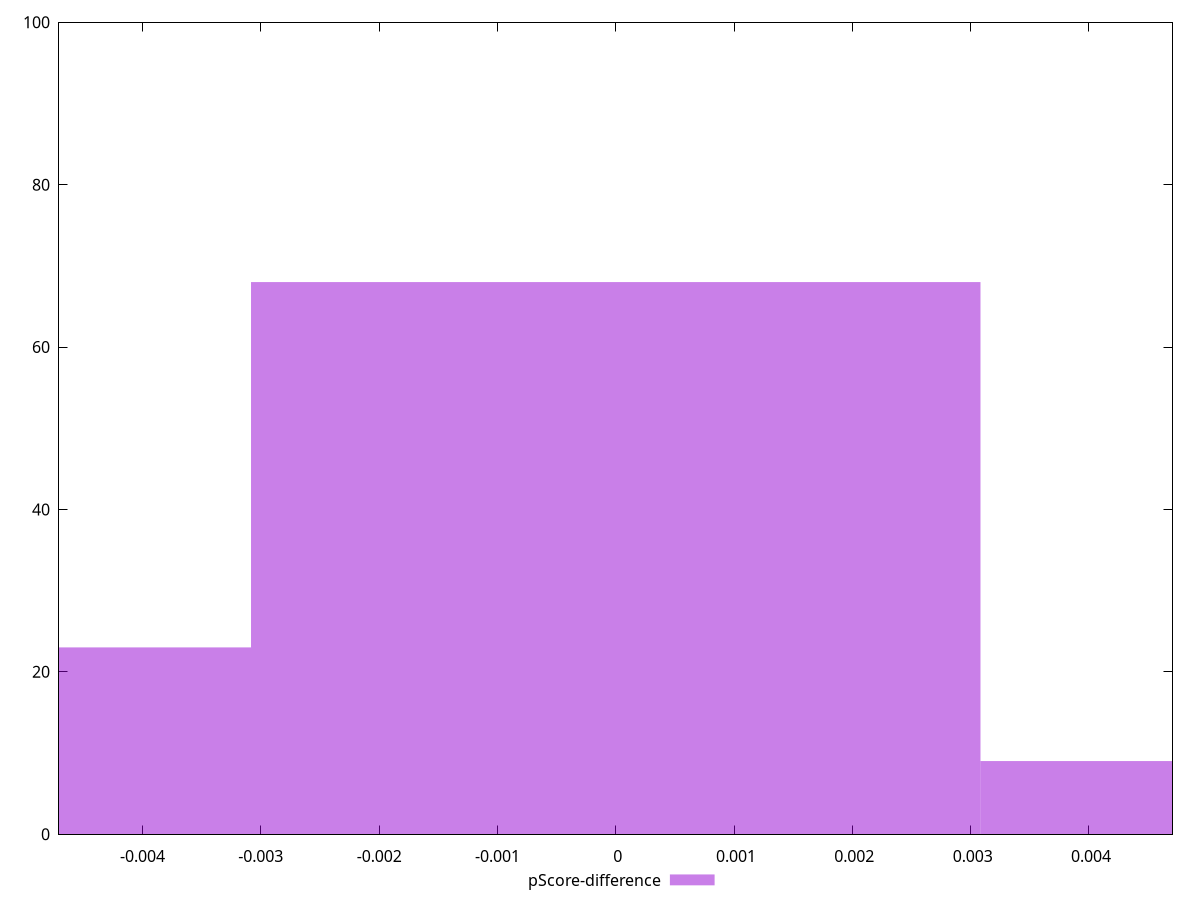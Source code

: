 reset

$pScoreDifference <<EOF
0 68
-0.006165757828865884 23
0.006165757828865884 9
EOF

set key outside below
set boxwidth 0.006165757828865884
set xrange [-0.004705882352941199:0.004705882352941171]
set yrange [0:100]
set trange [0:100]
set style fill transparent solid 0.5 noborder
set terminal svg size 640, 490 enhanced background rgb 'white'
set output "reports/report_00028_2021-02-24T12-49-42.674Z/unused-javascript/samples/card/pScore-difference/histogram.svg"

plot $pScoreDifference title "pScore-difference" with boxes

reset
